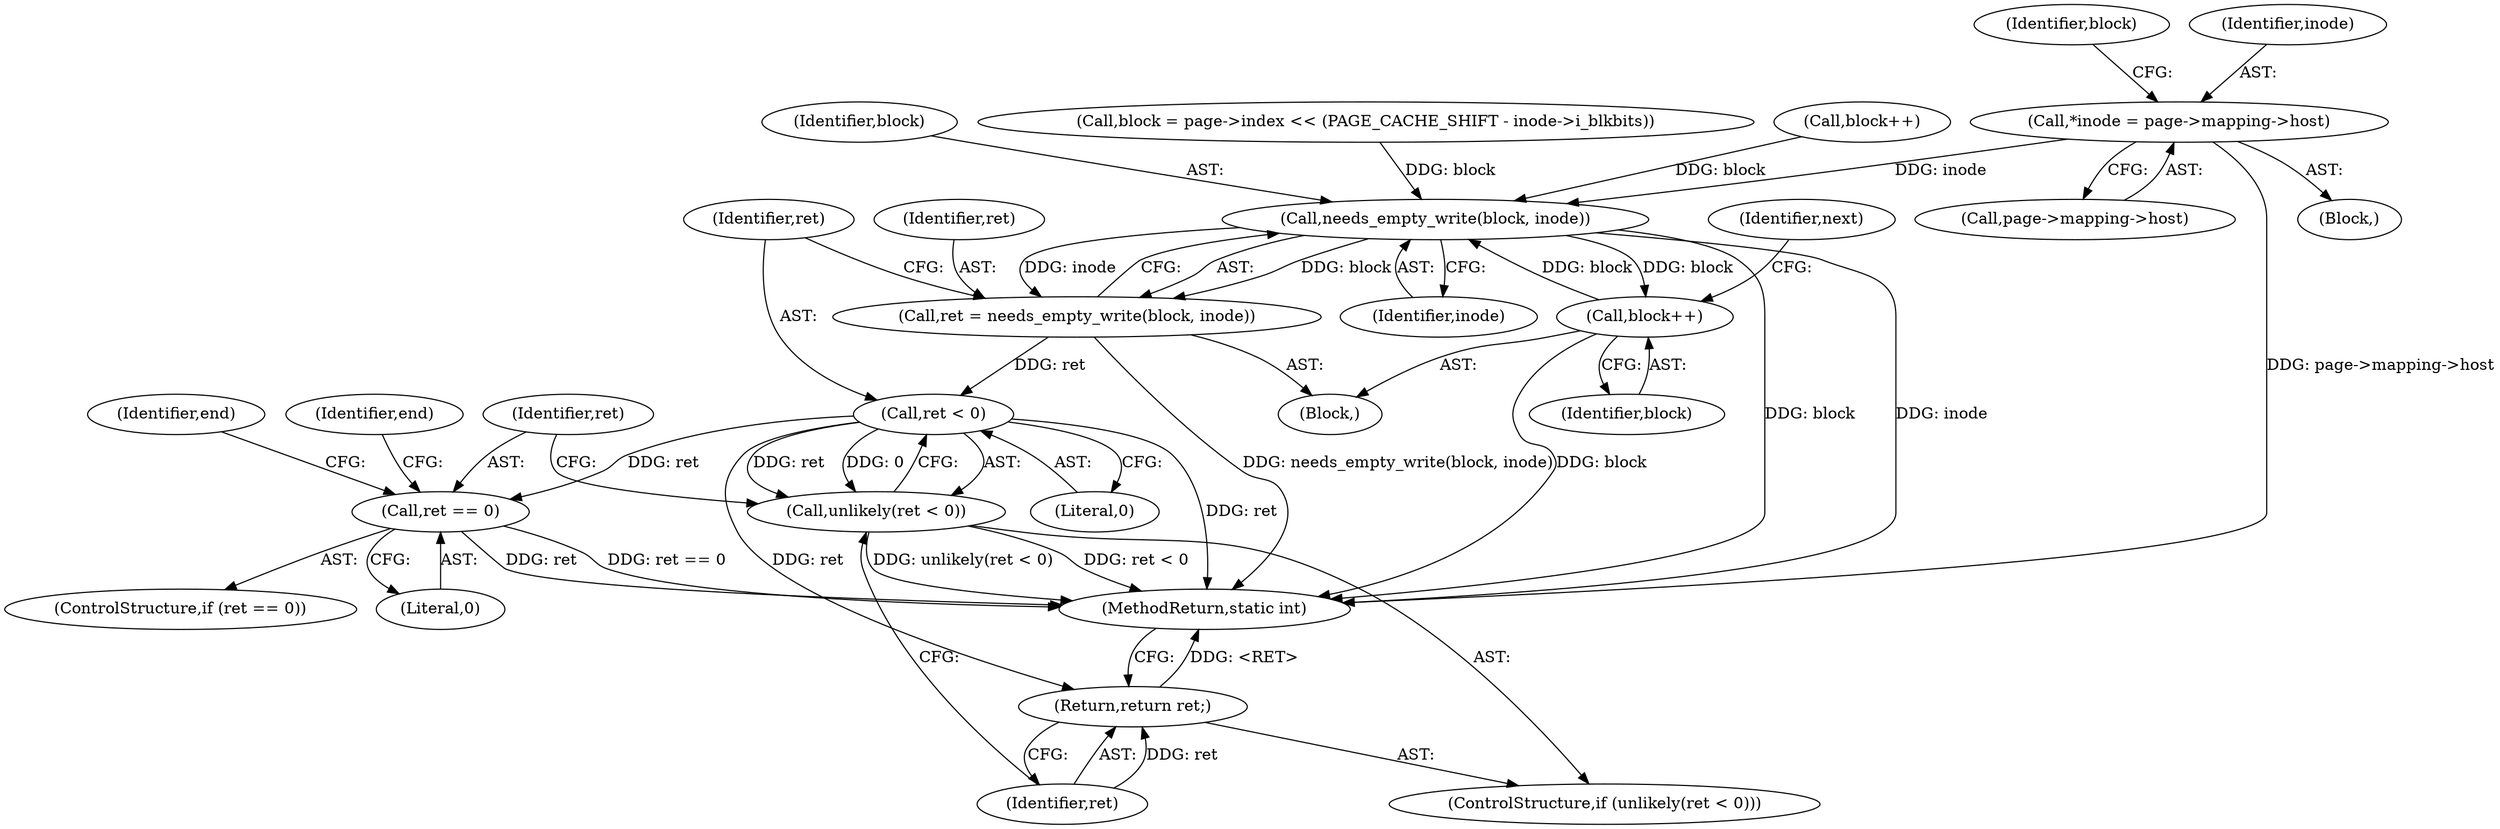 digraph "1_linux_64dd153c83743af81f20924c6343652d731eeecb_4@pointer" {
"1000107" [label="(Call,*inode = page->mapping->host)"];
"1000163" [label="(Call,needs_empty_write(block, inode))"];
"1000161" [label="(Call,ret = needs_empty_write(block, inode))"];
"1000168" [label="(Call,ret < 0)"];
"1000167" [label="(Call,unlikely(ret < 0))"];
"1000171" [label="(Return,return ret;)"];
"1000174" [label="(Call,ret == 0)"];
"1000217" [label="(Call,block++)"];
"1000173" [label="(ControlStructure,if (ret == 0))"];
"1000161" [label="(Call,ret = needs_empty_write(block, inode))"];
"1000220" [label="(Identifier,next)"];
"1000168" [label="(Call,ret < 0)"];
"1000218" [label="(Identifier,block)"];
"1000253" [label="(MethodReturn,static int)"];
"1000166" [label="(ControlStructure,if (unlikely(ret < 0)))"];
"1000164" [label="(Identifier,block)"];
"1000119" [label="(Call,block = page->index << (PAGE_CACHE_SHIFT - inode->i_blkbits))"];
"1000174" [label="(Call,ret == 0)"];
"1000120" [label="(Identifier,block)"];
"1000105" [label="(Block,)"];
"1000162" [label="(Identifier,ret)"];
"1000171" [label="(Return,return ret;)"];
"1000217" [label="(Call,block++)"];
"1000157" [label="(Block,)"];
"1000108" [label="(Identifier,inode)"];
"1000176" [label="(Literal,0)"];
"1000107" [label="(Call,*inode = page->mapping->host)"];
"1000170" [label="(Literal,0)"];
"1000215" [label="(Identifier,end)"];
"1000175" [label="(Identifier,ret)"];
"1000163" [label="(Call,needs_empty_write(block, inode))"];
"1000109" [label="(Call,page->mapping->host)"];
"1000172" [label="(Identifier,ret)"];
"1000179" [label="(Identifier,end)"];
"1000167" [label="(Call,unlikely(ret < 0))"];
"1000151" [label="(Call,block++)"];
"1000169" [label="(Identifier,ret)"];
"1000165" [label="(Identifier,inode)"];
"1000107" -> "1000105"  [label="AST: "];
"1000107" -> "1000109"  [label="CFG: "];
"1000108" -> "1000107"  [label="AST: "];
"1000109" -> "1000107"  [label="AST: "];
"1000120" -> "1000107"  [label="CFG: "];
"1000107" -> "1000253"  [label="DDG: page->mapping->host"];
"1000107" -> "1000163"  [label="DDG: inode"];
"1000163" -> "1000161"  [label="AST: "];
"1000163" -> "1000165"  [label="CFG: "];
"1000164" -> "1000163"  [label="AST: "];
"1000165" -> "1000163"  [label="AST: "];
"1000161" -> "1000163"  [label="CFG: "];
"1000163" -> "1000253"  [label="DDG: block"];
"1000163" -> "1000253"  [label="DDG: inode"];
"1000163" -> "1000161"  [label="DDG: block"];
"1000163" -> "1000161"  [label="DDG: inode"];
"1000151" -> "1000163"  [label="DDG: block"];
"1000217" -> "1000163"  [label="DDG: block"];
"1000119" -> "1000163"  [label="DDG: block"];
"1000163" -> "1000217"  [label="DDG: block"];
"1000161" -> "1000157"  [label="AST: "];
"1000162" -> "1000161"  [label="AST: "];
"1000169" -> "1000161"  [label="CFG: "];
"1000161" -> "1000253"  [label="DDG: needs_empty_write(block, inode)"];
"1000161" -> "1000168"  [label="DDG: ret"];
"1000168" -> "1000167"  [label="AST: "];
"1000168" -> "1000170"  [label="CFG: "];
"1000169" -> "1000168"  [label="AST: "];
"1000170" -> "1000168"  [label="AST: "];
"1000167" -> "1000168"  [label="CFG: "];
"1000168" -> "1000253"  [label="DDG: ret"];
"1000168" -> "1000167"  [label="DDG: ret"];
"1000168" -> "1000167"  [label="DDG: 0"];
"1000168" -> "1000171"  [label="DDG: ret"];
"1000168" -> "1000174"  [label="DDG: ret"];
"1000167" -> "1000166"  [label="AST: "];
"1000172" -> "1000167"  [label="CFG: "];
"1000175" -> "1000167"  [label="CFG: "];
"1000167" -> "1000253"  [label="DDG: ret < 0"];
"1000167" -> "1000253"  [label="DDG: unlikely(ret < 0)"];
"1000171" -> "1000166"  [label="AST: "];
"1000171" -> "1000172"  [label="CFG: "];
"1000172" -> "1000171"  [label="AST: "];
"1000253" -> "1000171"  [label="CFG: "];
"1000171" -> "1000253"  [label="DDG: <RET>"];
"1000172" -> "1000171"  [label="DDG: ret"];
"1000174" -> "1000173"  [label="AST: "];
"1000174" -> "1000176"  [label="CFG: "];
"1000175" -> "1000174"  [label="AST: "];
"1000176" -> "1000174"  [label="AST: "];
"1000179" -> "1000174"  [label="CFG: "];
"1000215" -> "1000174"  [label="CFG: "];
"1000174" -> "1000253"  [label="DDG: ret == 0"];
"1000174" -> "1000253"  [label="DDG: ret"];
"1000217" -> "1000157"  [label="AST: "];
"1000217" -> "1000218"  [label="CFG: "];
"1000218" -> "1000217"  [label="AST: "];
"1000220" -> "1000217"  [label="CFG: "];
"1000217" -> "1000253"  [label="DDG: block"];
}
